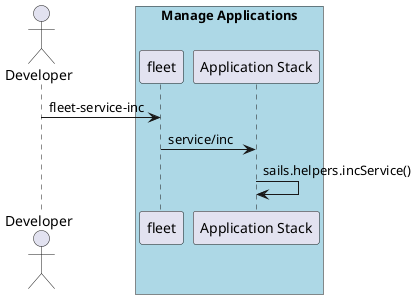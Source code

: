 @startuml
Actor "Developer" as A

box "Manage Applications" #lightblue
participant "fleet" as S
A -> S : fleet-service-inc
participant "Application Stack" as AS
S -> AS : service/inc
AS -> AS : sails.helpers.incService()
end box

@enduml
